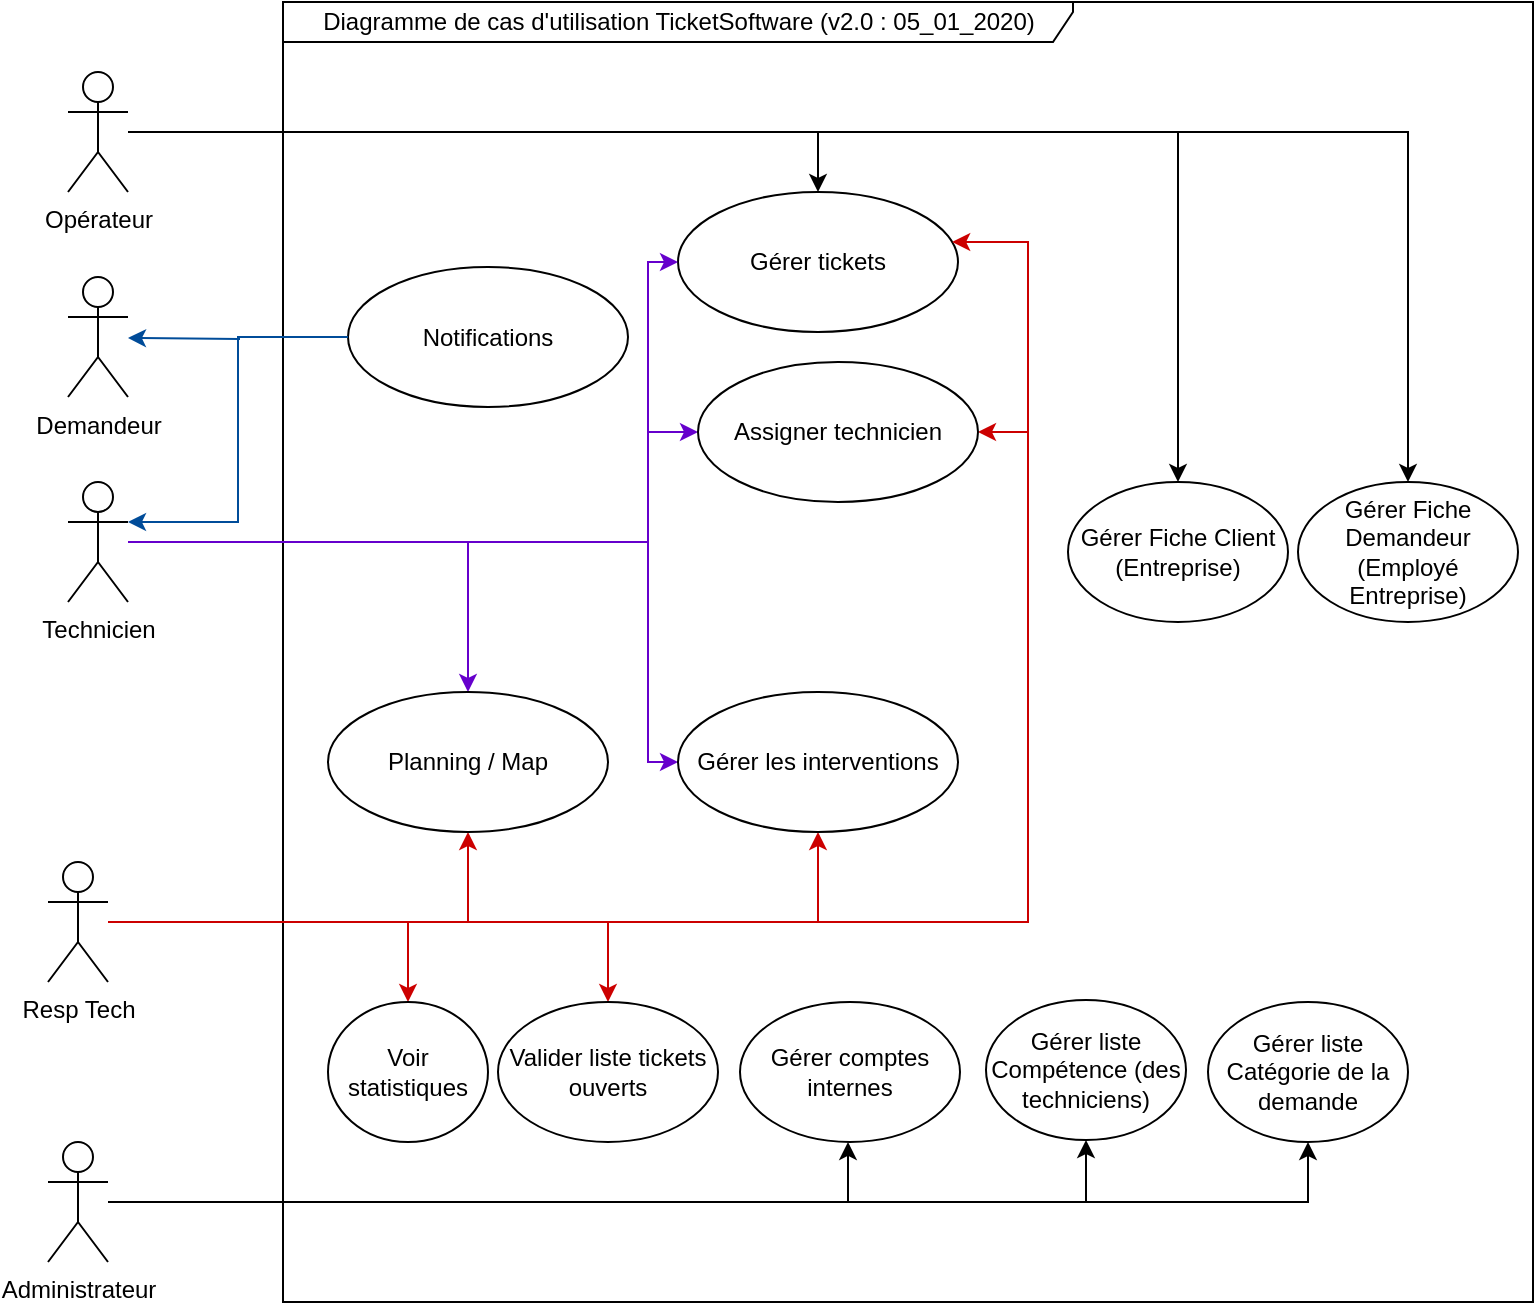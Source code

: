 <mxfile version="12.4.8" type="google"><diagram name="Page-1" id="c4acf3e9-155e-7222-9cf6-157b1a14988f"><mxGraphModel dx="896" dy="904" grid="1" gridSize="10" guides="1" tooltips="1" connect="1" arrows="1" fold="1" page="1" pageScale="1" pageWidth="850" pageHeight="1100" background="#ffffff" math="0" shadow="0"><root><mxCell id="0"/><mxCell id="1" parent="0"/><mxCell id="XKR0tXcn-3UhKVWxdLlG-3" value="Diagramme de cas d'utilisation TicketSoftware (v2.0 : 05_01_2020)" style="shape=umlFrame;whiteSpace=wrap;html=1;width=395;height=20;" parent="1" vertex="1"><mxGeometry x="197.5" y="60" width="625" height="650" as="geometry"/></mxCell><mxCell id="XKR0tXcn-3UhKVWxdLlG-10" style="edgeStyle=orthogonalEdgeStyle;rounded=0;orthogonalLoop=1;jettySize=auto;html=1;strokeColor=#000000;" parent="1" source="XKR0tXcn-3UhKVWxdLlG-4" target="XKR0tXcn-3UhKVWxdLlG-8" edge="1"><mxGeometry relative="1" as="geometry"><Array as="points"><mxPoint x="160" y="125"/><mxPoint x="160" y="125"/></Array></mxGeometry></mxCell><mxCell id="XKR0tXcn-3UhKVWxdLlG-33" style="edgeStyle=orthogonalEdgeStyle;rounded=0;orthogonalLoop=1;jettySize=auto;html=1;strokeColor=#000000;fillColor=#CC0000;" parent="1" source="XKR0tXcn-3UhKVWxdLlG-4" target="XKR0tXcn-3UhKVWxdLlG-32" edge="1"><mxGeometry relative="1" as="geometry"><Array as="points"><mxPoint x="760" y="125"/></Array></mxGeometry></mxCell><mxCell id="XKR0tXcn-3UhKVWxdLlG-4" value="Opérateur" style="shape=umlActor;verticalLabelPosition=bottom;labelBackgroundColor=#ffffff;verticalAlign=top;html=1;" parent="1" vertex="1"><mxGeometry x="90" y="95" width="30" height="60" as="geometry"/></mxCell><mxCell id="XKR0tXcn-3UhKVWxdLlG-8" value="Gérer tickets" style="ellipse;whiteSpace=wrap;html=1;" parent="1" vertex="1"><mxGeometry x="395" y="155" width="140" height="70" as="geometry"/></mxCell><mxCell id="XKR0tXcn-3UhKVWxdLlG-15" style="edgeStyle=orthogonalEdgeStyle;rounded=0;orthogonalLoop=1;jettySize=auto;html=1;strokeColor=#6600CC;" parent="1" target="XKR0tXcn-3UhKVWxdLlG-8" edge="1"><mxGeometry relative="1" as="geometry"><Array as="points"><mxPoint x="380" y="330"/></Array><mxPoint x="120" y="330" as="sourcePoint"/></mxGeometry></mxCell><mxCell id="XKR0tXcn-3UhKVWxdLlG-21" style="edgeStyle=orthogonalEdgeStyle;rounded=0;orthogonalLoop=1;jettySize=auto;html=1;strokeColor=#6600CC;" parent="1" target="XKR0tXcn-3UhKVWxdLlG-20" edge="1"><mxGeometry relative="1" as="geometry"><Array as="points"><mxPoint x="380" y="330"/><mxPoint x="380" y="275"/></Array><mxPoint x="120" y="330" as="sourcePoint"/></mxGeometry></mxCell><mxCell id="XKR0tXcn-3UhKVWxdLlG-24" style="edgeStyle=orthogonalEdgeStyle;rounded=0;orthogonalLoop=1;jettySize=auto;html=1;entryX=0;entryY=0.5;entryDx=0;entryDy=0;strokeColor=#6600CC;fillColor=#CC0000;" parent="1" target="XKR0tXcn-3UhKVWxdLlG-23" edge="1"><mxGeometry relative="1" as="geometry"><Array as="points"><mxPoint x="380" y="330"/><mxPoint x="380" y="440"/></Array><mxPoint x="130" y="330" as="sourcePoint"/></mxGeometry></mxCell><mxCell id="XKR0tXcn-3UhKVWxdLlG-29" style="edgeStyle=orthogonalEdgeStyle;rounded=0;orthogonalLoop=1;jettySize=auto;html=1;strokeColor=#6600CC;fillColor=#CC0000;" parent="1" source="XKR0tXcn-3UhKVWxdLlG-11" target="XKR0tXcn-3UhKVWxdLlG-28" edge="1"><mxGeometry relative="1" as="geometry"><Array as="points"><mxPoint x="290" y="330"/></Array></mxGeometry></mxCell><mxCell id="XKR0tXcn-3UhKVWxdLlG-11" value="Technicien" style="shape=umlActor;verticalLabelPosition=bottom;labelBackgroundColor=#ffffff;verticalAlign=top;html=1;" parent="1" vertex="1"><mxGeometry x="90" y="300" width="30" height="60" as="geometry"/></mxCell><mxCell id="XKR0tXcn-3UhKVWxdLlG-16" style="edgeStyle=orthogonalEdgeStyle;rounded=0;orthogonalLoop=1;jettySize=auto;html=1;fillColor=#CC0000;strokeColor=#CC0000;" parent="1" target="XKR0tXcn-3UhKVWxdLlG-8" edge="1"><mxGeometry relative="1" as="geometry"><Array as="points"><mxPoint x="570" y="520"/><mxPoint x="570" y="180"/></Array><mxPoint x="110" y="520" as="sourcePoint"/></mxGeometry></mxCell><mxCell id="XKR0tXcn-3UhKVWxdLlG-19" style="edgeStyle=orthogonalEdgeStyle;rounded=0;orthogonalLoop=1;jettySize=auto;html=1;strokeColor=#CC0000;" parent="1" source="XKR0tXcn-3UhKVWxdLlG-12" target="XKR0tXcn-3UhKVWxdLlG-17" edge="1"><mxGeometry relative="1" as="geometry"><Array as="points"><mxPoint x="360" y="520"/></Array></mxGeometry></mxCell><mxCell id="XKR0tXcn-3UhKVWxdLlG-22" style="edgeStyle=orthogonalEdgeStyle;rounded=0;orthogonalLoop=1;jettySize=auto;html=1;strokeColor=#CC0000;" parent="1" target="XKR0tXcn-3UhKVWxdLlG-20" edge="1"><mxGeometry relative="1" as="geometry"><Array as="points"><mxPoint x="570" y="520"/><mxPoint x="570" y="275"/></Array><mxPoint x="110" y="520" as="sourcePoint"/></mxGeometry></mxCell><mxCell id="XKR0tXcn-3UhKVWxdLlG-25" style="edgeStyle=orthogonalEdgeStyle;rounded=0;orthogonalLoop=1;jettySize=auto;html=1;strokeColor=#CC0000;fillColor=#CC0000;" parent="1" source="XKR0tXcn-3UhKVWxdLlG-12" target="XKR0tXcn-3UhKVWxdLlG-23" edge="1"><mxGeometry relative="1" as="geometry"/></mxCell><mxCell id="XKR0tXcn-3UhKVWxdLlG-27" style="edgeStyle=orthogonalEdgeStyle;rounded=0;orthogonalLoop=1;jettySize=auto;html=1;strokeColor=#CC0000;fillColor=#CC0000;" parent="1" source="XKR0tXcn-3UhKVWxdLlG-12" target="XKR0tXcn-3UhKVWxdLlG-26" edge="1"><mxGeometry relative="1" as="geometry"><Array as="points"><mxPoint x="260" y="520"/></Array></mxGeometry></mxCell><mxCell id="XKR0tXcn-3UhKVWxdLlG-30" style="edgeStyle=orthogonalEdgeStyle;rounded=0;orthogonalLoop=1;jettySize=auto;html=1;strokeColor=#CC0000;fillColor=#CC0000;" parent="1" source="XKR0tXcn-3UhKVWxdLlG-12" target="XKR0tXcn-3UhKVWxdLlG-28" edge="1"><mxGeometry relative="1" as="geometry"><Array as="points"><mxPoint x="290" y="520"/></Array></mxGeometry></mxCell><mxCell id="XKR0tXcn-3UhKVWxdLlG-12" value="Resp Tech" style="shape=umlActor;verticalLabelPosition=bottom;labelBackgroundColor=#ffffff;verticalAlign=top;html=1;" parent="1" vertex="1"><mxGeometry x="80" y="490" width="30" height="60" as="geometry"/></mxCell><mxCell id="XKR0tXcn-3UhKVWxdLlG-17" value="Valider liste tickets ouverts" style="ellipse;whiteSpace=wrap;html=1;" parent="1" vertex="1"><mxGeometry x="305" y="560" width="110" height="70" as="geometry"/></mxCell><mxCell id="XKR0tXcn-3UhKVWxdLlG-20" value="Assigner technicien" style="ellipse;whiteSpace=wrap;html=1;" parent="1" vertex="1"><mxGeometry x="405" y="240" width="140" height="70" as="geometry"/></mxCell><mxCell id="XKR0tXcn-3UhKVWxdLlG-23" value="Gérer les interventions" style="ellipse;whiteSpace=wrap;html=1;" parent="1" vertex="1"><mxGeometry x="395" y="405" width="140" height="70" as="geometry"/></mxCell><mxCell id="XKR0tXcn-3UhKVWxdLlG-26" value="Voir statistiques" style="ellipse;whiteSpace=wrap;html=1;" parent="1" vertex="1"><mxGeometry x="220" y="560" width="80" height="70" as="geometry"/></mxCell><mxCell id="XKR0tXcn-3UhKVWxdLlG-28" value="Planning / Map" style="ellipse;whiteSpace=wrap;html=1;" parent="1" vertex="1"><mxGeometry x="220" y="405" width="140" height="70" as="geometry"/></mxCell><mxCell id="XKR0tXcn-3UhKVWxdLlG-32" value="Gérer Fiche Demandeur (Employé Entreprise)" style="ellipse;whiteSpace=wrap;html=1;" parent="1" vertex="1"><mxGeometry x="705" y="300" width="110" height="70" as="geometry"/></mxCell><mxCell id="XKR0tXcn-3UhKVWxdLlG-37" value="Gérer comptes internes" style="ellipse;whiteSpace=wrap;html=1;" parent="1" vertex="1"><mxGeometry x="426" y="560" width="110" height="70" as="geometry"/></mxCell><mxCell id="XKR0tXcn-3UhKVWxdLlG-42" style="edgeStyle=orthogonalEdgeStyle;rounded=0;orthogonalLoop=1;jettySize=auto;html=1;strokeColor=#004C99;fillColor=#CC0000;exitX=0;exitY=0.5;exitDx=0;exitDy=0;" parent="1" source="XKR0tXcn-3UhKVWxdLlG-40" edge="1"><mxGeometry relative="1" as="geometry"><mxPoint x="120" y="228" as="targetPoint"/></mxGeometry></mxCell><mxCell id="XKR0tXcn-3UhKVWxdLlG-39" value="Demandeur" style="shape=umlActor;verticalLabelPosition=bottom;labelBackgroundColor=#ffffff;verticalAlign=top;html=1;" parent="1" vertex="1"><mxGeometry x="90" y="197.5" width="30" height="60" as="geometry"/></mxCell><mxCell id="XKR0tXcn-3UhKVWxdLlG-40" value="Notifications" style="ellipse;whiteSpace=wrap;html=1;" parent="1" vertex="1"><mxGeometry x="230" y="192.5" width="140" height="70" as="geometry"/></mxCell><mxCell id="LeLLb8HC7X8zdahpkcUb-4" value="Gérer liste Compétence (des techniciens)" style="ellipse;whiteSpace=wrap;html=1;" parent="1" vertex="1"><mxGeometry x="549" y="559" width="100" height="70" as="geometry"/></mxCell><mxCell id="LeLLb8HC7X8zdahpkcUb-5" value="Gérer liste Catégorie de la demande" style="ellipse;whiteSpace=wrap;html=1;" parent="1" vertex="1"><mxGeometry x="660" y="560" width="100" height="70" as="geometry"/></mxCell><mxCell id="gJb6Az6Fsjl7tUBy9nVb-1" style="edgeStyle=orthogonalEdgeStyle;rounded=0;orthogonalLoop=1;jettySize=auto;html=1;strokeColor=#004C99;fillColor=#CC0000;exitX=0;exitY=0.5;exitDx=0;exitDy=0;entryX=1;entryY=0.333;entryDx=0;entryDy=0;entryPerimeter=0;" parent="1" source="XKR0tXcn-3UhKVWxdLlG-40" target="XKR0tXcn-3UhKVWxdLlG-11" edge="1"><mxGeometry relative="1" as="geometry"><mxPoint x="270" y="238" as="sourcePoint"/><mxPoint x="115" y="238" as="targetPoint"/></mxGeometry></mxCell><mxCell id="gJb6Az6Fsjl7tUBy9nVb-2" value="Gérer Fiche Client (Entreprise)" style="ellipse;whiteSpace=wrap;html=1;" parent="1" vertex="1"><mxGeometry x="590" y="300" width="110" height="70" as="geometry"/></mxCell><mxCell id="gJb6Az6Fsjl7tUBy9nVb-4" style="edgeStyle=orthogonalEdgeStyle;rounded=0;orthogonalLoop=1;jettySize=auto;html=1;strokeColor=#000000;fillColor=#CC0000;" parent="1" target="gJb6Az6Fsjl7tUBy9nVb-2" edge="1"><mxGeometry relative="1" as="geometry"><Array as="points"><mxPoint x="645" y="125"/></Array><mxPoint x="120" y="125" as="sourcePoint"/><mxPoint x="765" y="295" as="targetPoint"/></mxGeometry></mxCell><mxCell id="H7NiOs5cio4rn9djY-vr-1" value="Administrateur" style="shape=umlActor;verticalLabelPosition=bottom;labelBackgroundColor=#ffffff;verticalAlign=top;html=1;" vertex="1" parent="1"><mxGeometry x="80" y="630" width="30" height="60" as="geometry"/></mxCell><mxCell id="H7NiOs5cio4rn9djY-vr-2" style="edgeStyle=orthogonalEdgeStyle;rounded=0;orthogonalLoop=1;jettySize=auto;html=1;strokeColor=#000000;fillColor=#CC0000;" edge="1" parent="1" target="LeLLb8HC7X8zdahpkcUb-5"><mxGeometry relative="1" as="geometry"><Array as="points"><mxPoint x="710" y="660"/></Array><mxPoint x="110" y="660" as="sourcePoint"/><mxPoint x="635" y="825" as="targetPoint"/></mxGeometry></mxCell><mxCell id="H7NiOs5cio4rn9djY-vr-3" style="edgeStyle=orthogonalEdgeStyle;rounded=0;orthogonalLoop=1;jettySize=auto;html=1;strokeColor=#000000;fillColor=#CC0000;" edge="1" parent="1" target="LeLLb8HC7X8zdahpkcUb-4"><mxGeometry relative="1" as="geometry"><Array as="points"><mxPoint x="599" y="660"/></Array><mxPoint x="110" y="660" as="sourcePoint"/><mxPoint x="700" y="629.793" as="targetPoint"/></mxGeometry></mxCell><mxCell id="H7NiOs5cio4rn9djY-vr-7" style="edgeStyle=orthogonalEdgeStyle;rounded=0;orthogonalLoop=1;jettySize=auto;html=1;strokeColor=#000000;fillColor=#CC0000;" edge="1" parent="1" target="XKR0tXcn-3UhKVWxdLlG-37"><mxGeometry relative="1" as="geometry"><Array as="points"><mxPoint x="480" y="660"/></Array><mxPoint x="110" y="660" as="sourcePoint"/><mxPoint x="610" y="629.293" as="targetPoint"/></mxGeometry></mxCell></root></mxGraphModel></diagram></mxfile>